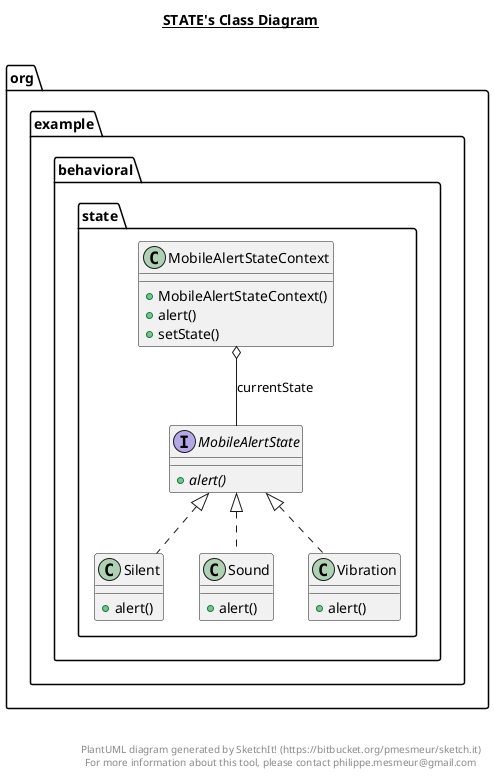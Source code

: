 @startuml

title __STATE's Class Diagram__\n

  namespace org.example {
    namespace behavioral.state {
      interface org.example.behavioral.state.MobileAlertState {
          {abstract} + alert()
      }
    }
  }
  

  namespace org.example {
    namespace behavioral.state {
      class org.example.behavioral.state.MobileAlertStateContext {
          + MobileAlertStateContext()
          + alert()
          + setState()
      }
    }
  }
  

  namespace org.example {
    namespace behavioral.state {
      class org.example.behavioral.state.Silent {
          + alert()
      }
    }
  }
  

  namespace org.example {
    namespace behavioral.state {
      class org.example.behavioral.state.Sound {
          + alert()
      }
    }
  }
  

  namespace org.example {
    namespace behavioral.state {
      class org.example.behavioral.state.Vibration {
          + alert()
      }
    }
  }
  

  org.example.behavioral.state.MobileAlertStateContext o-- org.example.behavioral.state.MobileAlertState : currentState
  org.example.behavioral.state.Silent .up.|> org.example.behavioral.state.MobileAlertState
  org.example.behavioral.state.Sound .up.|> org.example.behavioral.state.MobileAlertState
  org.example.behavioral.state.Vibration .up.|> org.example.behavioral.state.MobileAlertState


right footer


PlantUML diagram generated by SketchIt! (https://bitbucket.org/pmesmeur/sketch.it)
For more information about this tool, please contact philippe.mesmeur@gmail.com
endfooter

@enduml

